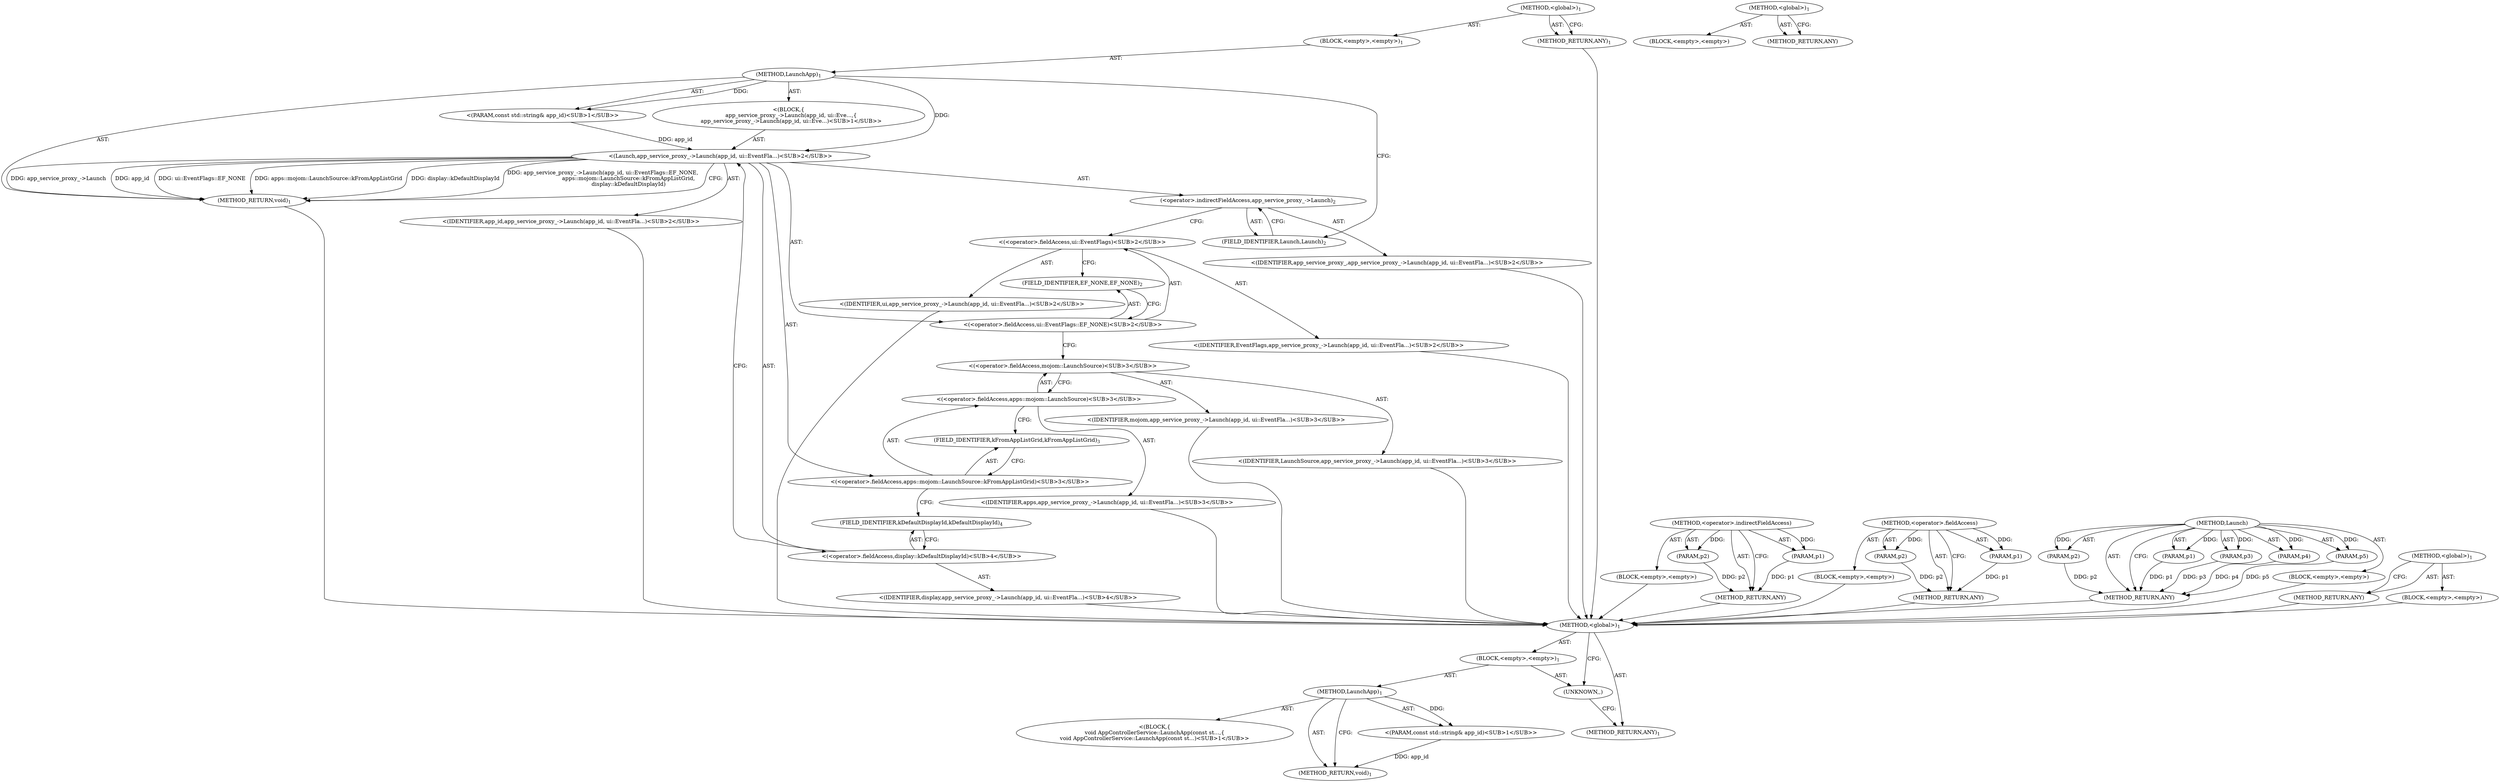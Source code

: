 digraph "&lt;global&gt;" {
vulnerable_6 [label=<(METHOD,&lt;global&gt;)<SUB>1</SUB>>];
vulnerable_7 [label=<(BLOCK,&lt;empty&gt;,&lt;empty&gt;)<SUB>1</SUB>>];
vulnerable_8 [label=<(METHOD,LaunchApp)<SUB>1</SUB>>];
vulnerable_9 [label="<(PARAM,const std::string&amp; app_id)<SUB>1</SUB>>"];
vulnerable_10 [label="<(BLOCK,{
   app_service_proxy_-&gt;Launch(app_id, ui::Eve...,{
   app_service_proxy_-&gt;Launch(app_id, ui::Eve...)<SUB>1</SUB>>"];
vulnerable_11 [label="<(Launch,app_service_proxy_-&gt;Launch(app_id, ui::EventFla...)<SUB>2</SUB>>"];
vulnerable_12 [label=<(&lt;operator&gt;.indirectFieldAccess,app_service_proxy_-&gt;Launch)<SUB>2</SUB>>];
vulnerable_13 [label="<(IDENTIFIER,app_service_proxy_,app_service_proxy_-&gt;Launch(app_id, ui::EventFla...)<SUB>2</SUB>>"];
vulnerable_14 [label=<(FIELD_IDENTIFIER,Launch,Launch)<SUB>2</SUB>>];
vulnerable_15 [label="<(IDENTIFIER,app_id,app_service_proxy_-&gt;Launch(app_id, ui::EventFla...)<SUB>2</SUB>>"];
vulnerable_16 [label="<(&lt;operator&gt;.fieldAccess,ui::EventFlags::EF_NONE)<SUB>2</SUB>>"];
vulnerable_17 [label="<(&lt;operator&gt;.fieldAccess,ui::EventFlags)<SUB>2</SUB>>"];
vulnerable_18 [label="<(IDENTIFIER,ui,app_service_proxy_-&gt;Launch(app_id, ui::EventFla...)<SUB>2</SUB>>"];
vulnerable_19 [label="<(IDENTIFIER,EventFlags,app_service_proxy_-&gt;Launch(app_id, ui::EventFla...)<SUB>2</SUB>>"];
vulnerable_20 [label=<(FIELD_IDENTIFIER,EF_NONE,EF_NONE)<SUB>2</SUB>>];
vulnerable_21 [label="<(&lt;operator&gt;.fieldAccess,apps::mojom::LaunchSource::kFromAppListGrid)<SUB>3</SUB>>"];
vulnerable_22 [label="<(&lt;operator&gt;.fieldAccess,apps::mojom::LaunchSource)<SUB>3</SUB>>"];
vulnerable_23 [label="<(IDENTIFIER,apps,app_service_proxy_-&gt;Launch(app_id, ui::EventFla...)<SUB>3</SUB>>"];
vulnerable_24 [label="<(&lt;operator&gt;.fieldAccess,mojom::LaunchSource)<SUB>3</SUB>>"];
vulnerable_25 [label="<(IDENTIFIER,mojom,app_service_proxy_-&gt;Launch(app_id, ui::EventFla...)<SUB>3</SUB>>"];
vulnerable_26 [label="<(IDENTIFIER,LaunchSource,app_service_proxy_-&gt;Launch(app_id, ui::EventFla...)<SUB>3</SUB>>"];
vulnerable_27 [label=<(FIELD_IDENTIFIER,kFromAppListGrid,kFromAppListGrid)<SUB>3</SUB>>];
vulnerable_28 [label="<(&lt;operator&gt;.fieldAccess,display::kDefaultDisplayId)<SUB>4</SUB>>"];
vulnerable_29 [label="<(IDENTIFIER,display,app_service_proxy_-&gt;Launch(app_id, ui::EventFla...)<SUB>4</SUB>>"];
vulnerable_30 [label=<(FIELD_IDENTIFIER,kDefaultDisplayId,kDefaultDisplayId)<SUB>4</SUB>>];
vulnerable_31 [label=<(METHOD_RETURN,void)<SUB>1</SUB>>];
vulnerable_33 [label=<(METHOD_RETURN,ANY)<SUB>1</SUB>>];
vulnerable_62 [label=<(METHOD,&lt;operator&gt;.indirectFieldAccess)>];
vulnerable_63 [label=<(PARAM,p1)>];
vulnerable_64 [label=<(PARAM,p2)>];
vulnerable_65 [label=<(BLOCK,&lt;empty&gt;,&lt;empty&gt;)>];
vulnerable_66 [label=<(METHOD_RETURN,ANY)>];
vulnerable_67 [label=<(METHOD,&lt;operator&gt;.fieldAccess)>];
vulnerable_68 [label=<(PARAM,p1)>];
vulnerable_69 [label=<(PARAM,p2)>];
vulnerable_70 [label=<(BLOCK,&lt;empty&gt;,&lt;empty&gt;)>];
vulnerable_71 [label=<(METHOD_RETURN,ANY)>];
vulnerable_54 [label=<(METHOD,Launch)>];
vulnerable_55 [label=<(PARAM,p1)>];
vulnerable_56 [label=<(PARAM,p2)>];
vulnerable_57 [label=<(PARAM,p3)>];
vulnerable_58 [label=<(PARAM,p4)>];
vulnerable_59 [label=<(PARAM,p5)>];
vulnerable_60 [label=<(BLOCK,&lt;empty&gt;,&lt;empty&gt;)>];
vulnerable_61 [label=<(METHOD_RETURN,ANY)>];
vulnerable_48 [label=<(METHOD,&lt;global&gt;)<SUB>1</SUB>>];
vulnerable_49 [label=<(BLOCK,&lt;empty&gt;,&lt;empty&gt;)>];
vulnerable_50 [label=<(METHOD_RETURN,ANY)>];
fixed_6 [label=<(METHOD,&lt;global&gt;)<SUB>1</SUB>>];
fixed_7 [label=<(BLOCK,&lt;empty&gt;,&lt;empty&gt;)<SUB>1</SUB>>];
fixed_8 [label=<(METHOD,LaunchApp)<SUB>1</SUB>>];
fixed_9 [label="<(PARAM,const std::string&amp; app_id)<SUB>1</SUB>>"];
fixed_10 [label="<(BLOCK,{
void AppControllerService::LaunchApp(const st...,{
void AppControllerService::LaunchApp(const st...)<SUB>1</SUB>>"];
fixed_11 [label=<(METHOD_RETURN,void)<SUB>1</SUB>>];
fixed_13 [label=<(UNKNOWN,,)>];
fixed_14 [label=<(METHOD_RETURN,ANY)<SUB>1</SUB>>];
fixed_23 [label=<(METHOD,&lt;global&gt;)<SUB>1</SUB>>];
fixed_24 [label=<(BLOCK,&lt;empty&gt;,&lt;empty&gt;)>];
fixed_25 [label=<(METHOD_RETURN,ANY)>];
vulnerable_6 -> vulnerable_7  [key=0, label="AST: "];
vulnerable_6 -> vulnerable_33  [key=0, label="AST: "];
vulnerable_6 -> vulnerable_33  [key=1, label="CFG: "];
vulnerable_7 -> vulnerable_8  [key=0, label="AST: "];
vulnerable_8 -> vulnerable_9  [key=0, label="AST: "];
vulnerable_8 -> vulnerable_9  [key=1, label="DDG: "];
vulnerable_8 -> vulnerable_10  [key=0, label="AST: "];
vulnerable_8 -> vulnerable_31  [key=0, label="AST: "];
vulnerable_8 -> vulnerable_14  [key=0, label="CFG: "];
vulnerable_8 -> vulnerable_11  [key=0, label="DDG: "];
vulnerable_9 -> vulnerable_11  [key=0, label="DDG: app_id"];
vulnerable_10 -> vulnerable_11  [key=0, label="AST: "];
vulnerable_11 -> vulnerable_12  [key=0, label="AST: "];
vulnerable_11 -> vulnerable_15  [key=0, label="AST: "];
vulnerable_11 -> vulnerable_16  [key=0, label="AST: "];
vulnerable_11 -> vulnerable_21  [key=0, label="AST: "];
vulnerable_11 -> vulnerable_28  [key=0, label="AST: "];
vulnerable_11 -> vulnerable_31  [key=0, label="CFG: "];
vulnerable_11 -> vulnerable_31  [key=1, label="DDG: app_service_proxy_-&gt;Launch"];
vulnerable_11 -> vulnerable_31  [key=2, label="DDG: app_id"];
vulnerable_11 -> vulnerable_31  [key=3, label="DDG: ui::EventFlags::EF_NONE"];
vulnerable_11 -> vulnerable_31  [key=4, label="DDG: apps::mojom::LaunchSource::kFromAppListGrid"];
vulnerable_11 -> vulnerable_31  [key=5, label="DDG: display::kDefaultDisplayId"];
vulnerable_11 -> vulnerable_31  [key=6, label="DDG: app_service_proxy_-&gt;Launch(app_id, ui::EventFlags::EF_NONE,
                              apps::mojom::LaunchSource::kFromAppListGrid,
                              display::kDefaultDisplayId)"];
vulnerable_12 -> vulnerable_13  [key=0, label="AST: "];
vulnerable_12 -> vulnerable_14  [key=0, label="AST: "];
vulnerable_12 -> vulnerable_17  [key=0, label="CFG: "];
vulnerable_13 -> fixed_6  [key=0];
vulnerable_14 -> vulnerable_12  [key=0, label="CFG: "];
vulnerable_15 -> fixed_6  [key=0];
vulnerable_16 -> vulnerable_17  [key=0, label="AST: "];
vulnerable_16 -> vulnerable_20  [key=0, label="AST: "];
vulnerable_16 -> vulnerable_24  [key=0, label="CFG: "];
vulnerable_17 -> vulnerable_18  [key=0, label="AST: "];
vulnerable_17 -> vulnerable_19  [key=0, label="AST: "];
vulnerable_17 -> vulnerable_20  [key=0, label="CFG: "];
vulnerable_18 -> fixed_6  [key=0];
vulnerable_19 -> fixed_6  [key=0];
vulnerable_20 -> vulnerable_16  [key=0, label="CFG: "];
vulnerable_21 -> vulnerable_22  [key=0, label="AST: "];
vulnerable_21 -> vulnerable_27  [key=0, label="AST: "];
vulnerable_21 -> vulnerable_30  [key=0, label="CFG: "];
vulnerable_22 -> vulnerable_23  [key=0, label="AST: "];
vulnerable_22 -> vulnerable_24  [key=0, label="AST: "];
vulnerable_22 -> vulnerable_27  [key=0, label="CFG: "];
vulnerable_23 -> fixed_6  [key=0];
vulnerable_24 -> vulnerable_25  [key=0, label="AST: "];
vulnerable_24 -> vulnerable_26  [key=0, label="AST: "];
vulnerable_24 -> vulnerable_22  [key=0, label="CFG: "];
vulnerable_25 -> fixed_6  [key=0];
vulnerable_26 -> fixed_6  [key=0];
vulnerable_27 -> vulnerable_21  [key=0, label="CFG: "];
vulnerable_28 -> vulnerable_29  [key=0, label="AST: "];
vulnerable_28 -> vulnerable_30  [key=0, label="AST: "];
vulnerable_28 -> vulnerable_11  [key=0, label="CFG: "];
vulnerable_29 -> fixed_6  [key=0];
vulnerable_30 -> vulnerable_28  [key=0, label="CFG: "];
vulnerable_31 -> fixed_6  [key=0];
vulnerable_33 -> fixed_6  [key=0];
vulnerable_62 -> vulnerable_63  [key=0, label="AST: "];
vulnerable_62 -> vulnerable_63  [key=1, label="DDG: "];
vulnerable_62 -> vulnerable_65  [key=0, label="AST: "];
vulnerable_62 -> vulnerable_64  [key=0, label="AST: "];
vulnerable_62 -> vulnerable_64  [key=1, label="DDG: "];
vulnerable_62 -> vulnerable_66  [key=0, label="AST: "];
vulnerable_62 -> vulnerable_66  [key=1, label="CFG: "];
vulnerable_63 -> vulnerable_66  [key=0, label="DDG: p1"];
vulnerable_64 -> vulnerable_66  [key=0, label="DDG: p2"];
vulnerable_65 -> fixed_6  [key=0];
vulnerable_66 -> fixed_6  [key=0];
vulnerable_67 -> vulnerable_68  [key=0, label="AST: "];
vulnerable_67 -> vulnerable_68  [key=1, label="DDG: "];
vulnerable_67 -> vulnerable_70  [key=0, label="AST: "];
vulnerable_67 -> vulnerable_69  [key=0, label="AST: "];
vulnerable_67 -> vulnerable_69  [key=1, label="DDG: "];
vulnerable_67 -> vulnerable_71  [key=0, label="AST: "];
vulnerable_67 -> vulnerable_71  [key=1, label="CFG: "];
vulnerable_68 -> vulnerable_71  [key=0, label="DDG: p1"];
vulnerable_69 -> vulnerable_71  [key=0, label="DDG: p2"];
vulnerable_70 -> fixed_6  [key=0];
vulnerable_71 -> fixed_6  [key=0];
vulnerable_54 -> vulnerable_55  [key=0, label="AST: "];
vulnerable_54 -> vulnerable_55  [key=1, label="DDG: "];
vulnerable_54 -> vulnerable_60  [key=0, label="AST: "];
vulnerable_54 -> vulnerable_56  [key=0, label="AST: "];
vulnerable_54 -> vulnerable_56  [key=1, label="DDG: "];
vulnerable_54 -> vulnerable_61  [key=0, label="AST: "];
vulnerable_54 -> vulnerable_61  [key=1, label="CFG: "];
vulnerable_54 -> vulnerable_57  [key=0, label="AST: "];
vulnerable_54 -> vulnerable_57  [key=1, label="DDG: "];
vulnerable_54 -> vulnerable_58  [key=0, label="AST: "];
vulnerable_54 -> vulnerable_58  [key=1, label="DDG: "];
vulnerable_54 -> vulnerable_59  [key=0, label="AST: "];
vulnerable_54 -> vulnerable_59  [key=1, label="DDG: "];
vulnerable_55 -> vulnerable_61  [key=0, label="DDG: p1"];
vulnerable_56 -> vulnerable_61  [key=0, label="DDG: p2"];
vulnerable_57 -> vulnerable_61  [key=0, label="DDG: p3"];
vulnerable_58 -> vulnerable_61  [key=0, label="DDG: p4"];
vulnerable_59 -> vulnerable_61  [key=0, label="DDG: p5"];
vulnerable_60 -> fixed_6  [key=0];
vulnerable_61 -> fixed_6  [key=0];
vulnerable_48 -> vulnerable_49  [key=0, label="AST: "];
vulnerable_48 -> vulnerable_50  [key=0, label="AST: "];
vulnerable_48 -> vulnerable_50  [key=1, label="CFG: "];
vulnerable_49 -> fixed_6  [key=0];
vulnerable_50 -> fixed_6  [key=0];
fixed_6 -> fixed_7  [key=0, label="AST: "];
fixed_6 -> fixed_14  [key=0, label="AST: "];
fixed_6 -> fixed_13  [key=0, label="CFG: "];
fixed_7 -> fixed_8  [key=0, label="AST: "];
fixed_7 -> fixed_13  [key=0, label="AST: "];
fixed_8 -> fixed_9  [key=0, label="AST: "];
fixed_8 -> fixed_9  [key=1, label="DDG: "];
fixed_8 -> fixed_10  [key=0, label="AST: "];
fixed_8 -> fixed_11  [key=0, label="AST: "];
fixed_8 -> fixed_11  [key=1, label="CFG: "];
fixed_9 -> fixed_11  [key=0, label="DDG: app_id"];
fixed_13 -> fixed_14  [key=0, label="CFG: "];
fixed_23 -> fixed_24  [key=0, label="AST: "];
fixed_23 -> fixed_25  [key=0, label="AST: "];
fixed_23 -> fixed_25  [key=1, label="CFG: "];
}

